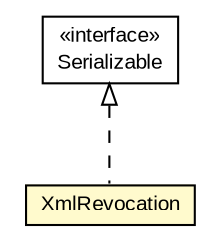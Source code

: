#!/usr/local/bin/dot
#
# Class diagram 
# Generated by UMLGraph version R5_6-24-gf6e263 (http://www.umlgraph.org/)
#

digraph G {
	edge [fontname="arial",fontsize=10,labelfontname="arial",labelfontsize=10];
	node [fontname="arial",fontsize=10,shape=plaintext];
	nodesep=0.25;
	ranksep=0.5;
	// eu.europa.esig.dss.jaxb.simplecertificatereport.XmlRevocation
	c818223 [label=<<table title="eu.europa.esig.dss.jaxb.simplecertificatereport.XmlRevocation" border="0" cellborder="1" cellspacing="0" cellpadding="2" port="p" bgcolor="lemonChiffon" href="./XmlRevocation.html">
		<tr><td><table border="0" cellspacing="0" cellpadding="1">
<tr><td align="center" balign="center"> XmlRevocation </td></tr>
		</table></td></tr>
		</table>>, URL="./XmlRevocation.html", fontname="arial", fontcolor="black", fontsize=10.0];
	//eu.europa.esig.dss.jaxb.simplecertificatereport.XmlRevocation implements java.io.Serializable
	c818776:p -> c818223:p [dir=back,arrowtail=empty,style=dashed];
	// java.io.Serializable
	c818776 [label=<<table title="java.io.Serializable" border="0" cellborder="1" cellspacing="0" cellpadding="2" port="p" href="http://java.sun.com/j2se/1.4.2/docs/api/java/io/Serializable.html">
		<tr><td><table border="0" cellspacing="0" cellpadding="1">
<tr><td align="center" balign="center"> &#171;interface&#187; </td></tr>
<tr><td align="center" balign="center"> Serializable </td></tr>
		</table></td></tr>
		</table>>, URL="http://java.sun.com/j2se/1.4.2/docs/api/java/io/Serializable.html", fontname="arial", fontcolor="black", fontsize=10.0];
}

